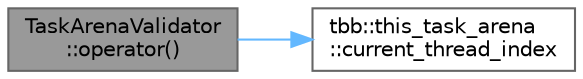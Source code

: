 digraph "TaskArenaValidator::operator()"
{
 // LATEX_PDF_SIZE
  bgcolor="transparent";
  edge [fontname=Helvetica,fontsize=10,labelfontname=Helvetica,labelfontsize=10];
  node [fontname=Helvetica,fontsize=10,shape=box,height=0.2,width=0.4];
  rankdir="LR";
  Node1 [id="Node000001",label="TaskArenaValidator\l::operator()",height=0.2,width=0.4,color="gray40", fillcolor="grey60", style="filled", fontcolor="black",tooltip=" "];
  Node1 -> Node2 [id="edge1_Node000001_Node000002",color="steelblue1",style="solid",tooltip=" "];
  Node2 [id="Node000002",label="tbb::this_task_arena\l::current_thread_index",height=0.2,width=0.4,color="grey40", fillcolor="white", style="filled",URL="$namespacetbb_1_1this__task__arena.html#a3ab8c42906cedb6fc3e088097e8639ea",tooltip="Returns the index, aka slot number, of the calling thread in its current arena"];
}
